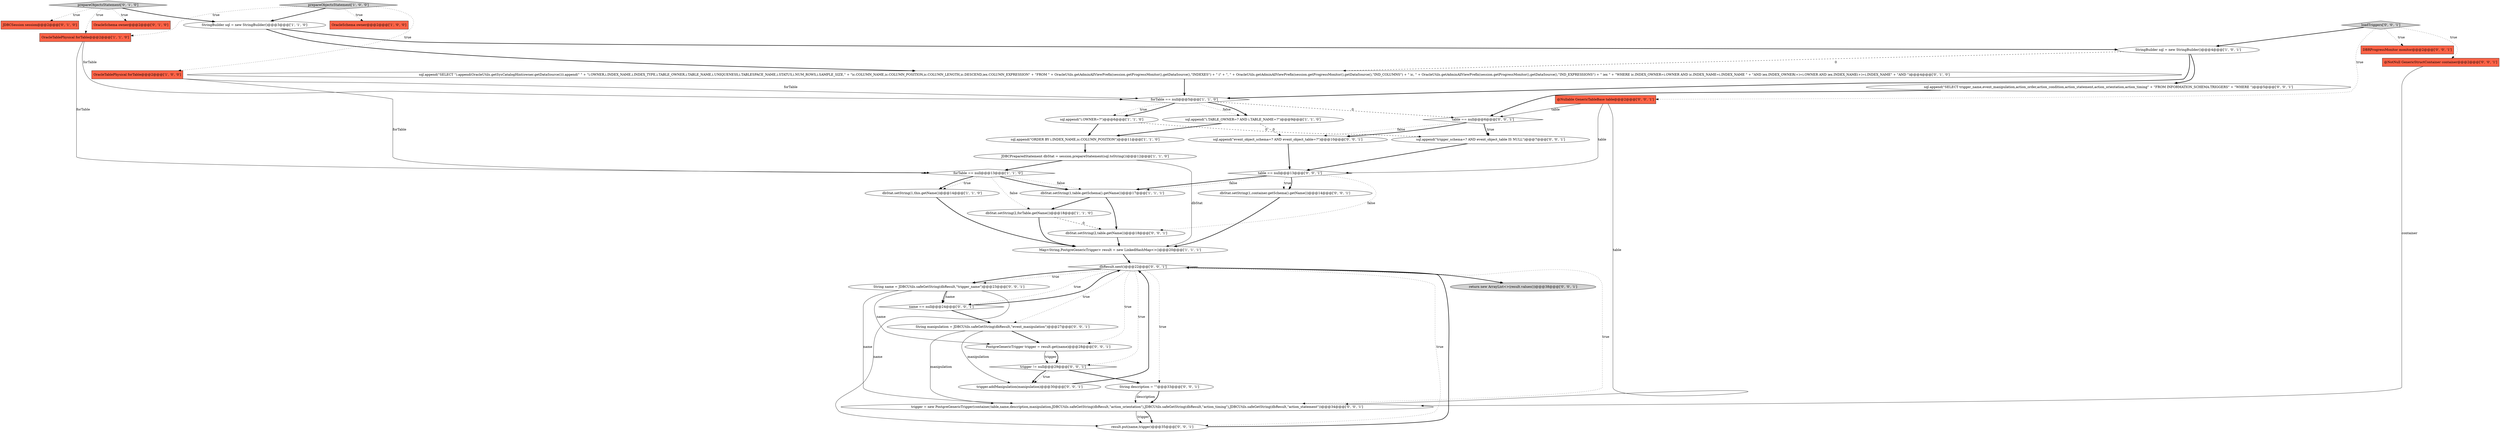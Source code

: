 digraph {
8 [style = filled, label = "JDBCPreparedStatement dbStat = session.prepareStatement(sql.toString())@@@12@@@['1', '1', '0']", fillcolor = white, shape = ellipse image = "AAA0AAABBB1BBB"];
10 [style = filled, label = "forTable == null@@@5@@@['1', '1', '0']", fillcolor = white, shape = diamond image = "AAA0AAABBB1BBB"];
4 [style = filled, label = "OracleTablePhysical forTable@@@2@@@['1', '1', '0']", fillcolor = tomato, shape = box image = "AAA0AAABBB1BBB"];
14 [style = filled, label = "dbStat.setString(1,this.getName())@@@14@@@['1', '1', '0']", fillcolor = white, shape = ellipse image = "AAA0AAABBB1BBB"];
2 [style = filled, label = "sql.append(\"ORDER BY i.INDEX_NAME,ic.COLUMN_POSITION\")@@@11@@@['1', '1', '0']", fillcolor = white, shape = ellipse image = "AAA0AAABBB1BBB"];
15 [style = filled, label = "StringBuilder sql = new StringBuilder()@@@4@@@['1', '0', '1']", fillcolor = white, shape = ellipse image = "AAA0AAABBB1BBB"];
21 [style = filled, label = "sql.append(\"SELECT trigger_name,event_manipulation,action_order,action_condition,action_statement,action_orientation,action_timing\" + \"FROM INFORMATION_SCHEMA.TRIGGERS\" + \"WHERE \")@@@5@@@['0', '0', '1']", fillcolor = white, shape = ellipse image = "AAA0AAABBB3BBB"];
22 [style = filled, label = "dbStat.setString(2,table.getName())@@@18@@@['0', '0', '1']", fillcolor = white, shape = ellipse image = "AAA0AAABBB3BBB"];
30 [style = filled, label = "name == null@@@24@@@['0', '0', '1']", fillcolor = white, shape = diamond image = "AAA0AAABBB3BBB"];
17 [style = filled, label = "JDBCSession session@@@2@@@['0', '1', '0']", fillcolor = tomato, shape = box image = "AAA0AAABBB2BBB"];
31 [style = filled, label = "@Nullable GenericTableBase table@@@2@@@['0', '0', '1']", fillcolor = tomato, shape = box image = "AAA0AAABBB3BBB"];
29 [style = filled, label = "dbStat.setString(1,container.getSchema().getName())@@@14@@@['0', '0', '1']", fillcolor = white, shape = ellipse image = "AAA0AAABBB3BBB"];
3 [style = filled, label = "OracleSchema owner@@@2@@@['1', '0', '0']", fillcolor = tomato, shape = box image = "AAA0AAABBB1BBB"];
35 [style = filled, label = "return new ArrayList<>(result.values())@@@38@@@['0', '0', '1']", fillcolor = lightgray, shape = ellipse image = "AAA0AAABBB3BBB"];
13 [style = filled, label = "sql.append(\"i.TABLE_OWNER=? AND i.TABLE_NAME=?\")@@@9@@@['1', '1', '0']", fillcolor = white, shape = ellipse image = "AAA0AAABBB1BBB"];
26 [style = filled, label = "PostgreGenericTrigger trigger = result.get(name)@@@28@@@['0', '0', '1']", fillcolor = white, shape = ellipse image = "AAA0AAABBB3BBB"];
1 [style = filled, label = "StringBuilder sql = new StringBuilder()@@@3@@@['1', '1', '0']", fillcolor = white, shape = ellipse image = "AAA0AAABBB1BBB"];
20 [style = filled, label = "DBRProgressMonitor monitor@@@2@@@['0', '0', '1']", fillcolor = tomato, shape = box image = "AAA0AAABBB3BBB"];
27 [style = filled, label = "trigger != null@@@29@@@['0', '0', '1']", fillcolor = white, shape = diamond image = "AAA0AAABBB3BBB"];
34 [style = filled, label = "sql.append(\"trigger_schema=? AND event_object_table IS NULL\")@@@7@@@['0', '0', '1']", fillcolor = white, shape = ellipse image = "AAA0AAABBB3BBB"];
18 [style = filled, label = "OracleSchema owner@@@2@@@['0', '1', '0']", fillcolor = tomato, shape = box image = "AAA0AAABBB2BBB"];
40 [style = filled, label = "@NotNull GenericStructContainer container@@@2@@@['0', '0', '1']", fillcolor = tomato, shape = box image = "AAA0AAABBB3BBB"];
38 [style = filled, label = "table == null@@@13@@@['0', '0', '1']", fillcolor = white, shape = diamond image = "AAA0AAABBB3BBB"];
36 [style = filled, label = "sql.append(\"event_object_schema=? AND event_object_table=?\")@@@10@@@['0', '0', '1']", fillcolor = white, shape = ellipse image = "AAA0AAABBB3BBB"];
33 [style = filled, label = "dbResult.next()@@@22@@@['0', '0', '1']", fillcolor = white, shape = diamond image = "AAA0AAABBB3BBB"];
28 [style = filled, label = "loadTriggers['0', '0', '1']", fillcolor = lightgray, shape = diamond image = "AAA0AAABBB3BBB"];
0 [style = filled, label = "OracleTablePhysical forTable@@@2@@@['1', '0', '0']", fillcolor = tomato, shape = box image = "AAA0AAABBB1BBB"];
32 [style = filled, label = "String description = \"\"@@@33@@@['0', '0', '1']", fillcolor = white, shape = ellipse image = "AAA0AAABBB3BBB"];
16 [style = filled, label = "prepareObjectsStatement['0', '1', '0']", fillcolor = lightgray, shape = diamond image = "AAA0AAABBB2BBB"];
39 [style = filled, label = "trigger = new PostgreGenericTrigger(container,table,name,description,manipulation,JDBCUtils.safeGetString(dbResult,\"action_orientation\"),JDBCUtils.safeGetString(dbResult,\"action_timing\"),JDBCUtils.safeGetString(dbResult,\"action_statement\"))@@@34@@@['0', '0', '1']", fillcolor = white, shape = ellipse image = "AAA0AAABBB3BBB"];
11 [style = filled, label = "dbStat.setString(2,forTable.getName())@@@18@@@['1', '1', '0']", fillcolor = white, shape = ellipse image = "AAA0AAABBB1BBB"];
24 [style = filled, label = "String manipulation = JDBCUtils.safeGetString(dbResult,\"event_manipulation\")@@@27@@@['0', '0', '1']", fillcolor = white, shape = ellipse image = "AAA0AAABBB3BBB"];
9 [style = filled, label = "sql.append(\"i.OWNER=?\")@@@6@@@['1', '1', '0']", fillcolor = white, shape = ellipse image = "AAA0AAABBB1BBB"];
7 [style = filled, label = "dbStat.setString(1,table.getSchema().getName())@@@17@@@['1', '1', '1']", fillcolor = white, shape = ellipse image = "AAA0AAABBB1BBB"];
6 [style = filled, label = "prepareObjectsStatement['1', '0', '0']", fillcolor = lightgray, shape = diamond image = "AAA0AAABBB1BBB"];
12 [style = filled, label = "Map<String,PostgreGenericTrigger> result = new LinkedHashMap<>()@@@20@@@['1', '1', '1']", fillcolor = white, shape = ellipse image = "AAA0AAABBB1BBB"];
25 [style = filled, label = "String name = JDBCUtils.safeGetString(dbResult,\"trigger_name\")@@@23@@@['0', '0', '1']", fillcolor = white, shape = ellipse image = "AAA0AAABBB3BBB"];
19 [style = filled, label = "sql.append(\"SELECT \").append(OracleUtils.getSysCatalogHint(owner.getDataSource())).append(\" \" + \"i.OWNER,i.INDEX_NAME,i.INDEX_TYPE,i.TABLE_OWNER,i.TABLE_NAME,i.UNIQUENESS,i.TABLESPACE_NAME,i.STATUS,i.NUM_ROWS,i.SAMPLE_SIZE,\" + \"ic.COLUMN_NAME,ic.COLUMN_POSITION,ic.COLUMN_LENGTH,ic.DESCEND,iex.COLUMN_EXPRESSION\" + \"FROM \" + OracleUtils.getAdminAllViewPrefix(session.getProgressMonitor(),getDataSource(),\"INDEXES\") + \" i\" + \", \" + OracleUtils.getAdminAllViewPrefix(session.getProgressMonitor(),getDataSource(),\"IND_COLUMNS\") + \" ic, \" + OracleUtils.getAdminAllViewPrefix(session.getProgressMonitor(),getDataSource(),\"IND_EXPRESSIONS\") + \" iex \" + \"WHERE ic.INDEX_OWNER=i.OWNER AND ic.INDEX_NAME=i.INDEX_NAME \" + \"AND iex.INDEX_OWNER(+)=i.OWNER AND iex.INDEX_NAME(+)=i.INDEX_NAME\" + \"AND \")@@@4@@@['0', '1', '0']", fillcolor = white, shape = ellipse image = "AAA1AAABBB2BBB"];
37 [style = filled, label = "table == null@@@6@@@['0', '0', '1']", fillcolor = white, shape = diamond image = "AAA0AAABBB3BBB"];
5 [style = filled, label = "forTable == null@@@13@@@['1', '1', '0']", fillcolor = white, shape = diamond image = "AAA0AAABBB1BBB"];
23 [style = filled, label = "result.put(name,trigger)@@@35@@@['0', '0', '1']", fillcolor = white, shape = ellipse image = "AAA0AAABBB3BBB"];
41 [style = filled, label = "trigger.addManipulation(manipulation)@@@30@@@['0', '0', '1']", fillcolor = white, shape = ellipse image = "AAA0AAABBB3BBB"];
27->41 [style = dotted, label="true"];
40->39 [style = solid, label="container"];
5->14 [style = dotted, label="true"];
5->14 [style = bold, label=""];
12->33 [style = bold, label=""];
11->12 [style = bold, label=""];
24->41 [style = solid, label="manipulation"];
28->31 [style = dotted, label="true"];
33->32 [style = dotted, label="true"];
0->5 [style = solid, label="forTable"];
16->18 [style = dotted, label="true"];
33->24 [style = dotted, label="true"];
27->32 [style = bold, label=""];
37->36 [style = dotted, label="false"];
7->22 [style = bold, label=""];
7->11 [style = bold, label=""];
34->38 [style = bold, label=""];
5->7 [style = dotted, label="false"];
15->19 [style = dashed, label="0"];
6->4 [style = dotted, label="true"];
25->30 [style = solid, label="name"];
16->1 [style = bold, label=""];
9->34 [style = dashed, label="0"];
33->26 [style = dotted, label="true"];
29->12 [style = bold, label=""];
36->38 [style = bold, label=""];
4->10 [style = solid, label="forTable"];
21->37 [style = bold, label=""];
31->39 [style = solid, label="table"];
10->13 [style = dotted, label="false"];
0->10 [style = solid, label="forTable"];
10->37 [style = dashed, label="0"];
25->23 [style = solid, label="name"];
8->5 [style = bold, label=""];
28->40 [style = dotted, label="true"];
23->33 [style = bold, label=""];
13->36 [style = dashed, label="0"];
15->21 [style = bold, label=""];
39->23 [style = solid, label="trigger"];
6->0 [style = dotted, label="true"];
24->39 [style = solid, label="manipulation"];
33->30 [style = dotted, label="true"];
33->35 [style = bold, label=""];
37->34 [style = bold, label=""];
38->7 [style = bold, label=""];
1->15 [style = bold, label=""];
25->26 [style = solid, label="name"];
8->12 [style = solid, label="dbStat"];
38->29 [style = dotted, label="true"];
24->26 [style = bold, label=""];
5->7 [style = bold, label=""];
33->23 [style = dotted, label="true"];
27->41 [style = bold, label=""];
37->34 [style = dotted, label="true"];
41->33 [style = bold, label=""];
25->39 [style = solid, label="name"];
14->12 [style = bold, label=""];
28->15 [style = bold, label=""];
11->22 [style = dashed, label="0"];
2->8 [style = bold, label=""];
30->33 [style = bold, label=""];
10->13 [style = bold, label=""];
22->12 [style = bold, label=""];
16->17 [style = dotted, label="true"];
38->22 [style = dotted, label="false"];
6->1 [style = bold, label=""];
15->10 [style = bold, label=""];
10->9 [style = dotted, label="true"];
31->37 [style = solid, label="table"];
16->4 [style = dotted, label="true"];
19->10 [style = bold, label=""];
33->39 [style = dotted, label="true"];
10->9 [style = bold, label=""];
32->39 [style = bold, label=""];
38->29 [style = bold, label=""];
9->2 [style = bold, label=""];
5->11 [style = dotted, label="false"];
26->27 [style = bold, label=""];
32->39 [style = solid, label="description"];
37->36 [style = bold, label=""];
28->20 [style = dotted, label="true"];
33->25 [style = dotted, label="true"];
4->5 [style = solid, label="forTable"];
31->38 [style = solid, label="table"];
6->3 [style = dotted, label="true"];
1->19 [style = bold, label=""];
38->7 [style = dotted, label="false"];
26->27 [style = solid, label="trigger"];
13->2 [style = bold, label=""];
39->23 [style = bold, label=""];
33->25 [style = bold, label=""];
25->30 [style = bold, label=""];
30->24 [style = bold, label=""];
33->27 [style = dotted, label="true"];
}
